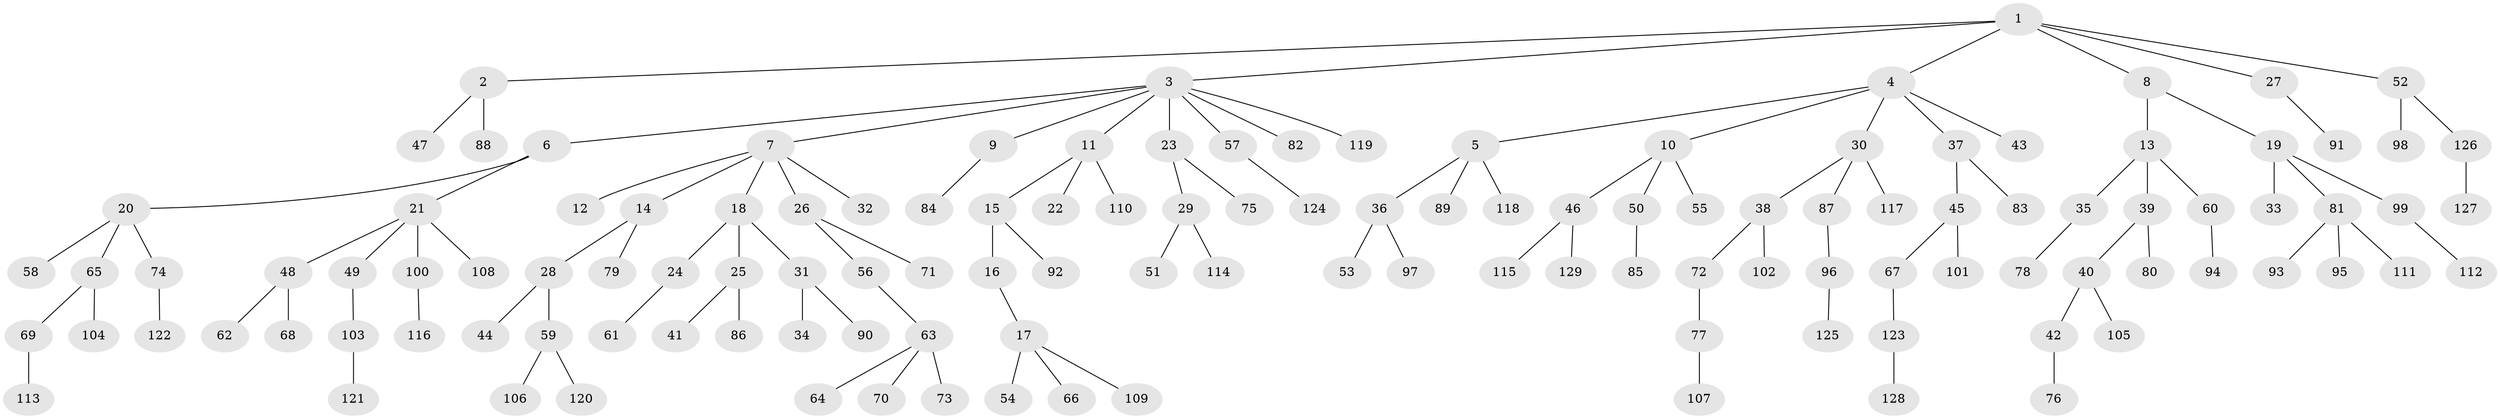 // Generated by graph-tools (version 1.1) at 2025/15/03/09/25 04:15:34]
// undirected, 129 vertices, 128 edges
graph export_dot {
graph [start="1"]
  node [color=gray90,style=filled];
  1;
  2;
  3;
  4;
  5;
  6;
  7;
  8;
  9;
  10;
  11;
  12;
  13;
  14;
  15;
  16;
  17;
  18;
  19;
  20;
  21;
  22;
  23;
  24;
  25;
  26;
  27;
  28;
  29;
  30;
  31;
  32;
  33;
  34;
  35;
  36;
  37;
  38;
  39;
  40;
  41;
  42;
  43;
  44;
  45;
  46;
  47;
  48;
  49;
  50;
  51;
  52;
  53;
  54;
  55;
  56;
  57;
  58;
  59;
  60;
  61;
  62;
  63;
  64;
  65;
  66;
  67;
  68;
  69;
  70;
  71;
  72;
  73;
  74;
  75;
  76;
  77;
  78;
  79;
  80;
  81;
  82;
  83;
  84;
  85;
  86;
  87;
  88;
  89;
  90;
  91;
  92;
  93;
  94;
  95;
  96;
  97;
  98;
  99;
  100;
  101;
  102;
  103;
  104;
  105;
  106;
  107;
  108;
  109;
  110;
  111;
  112;
  113;
  114;
  115;
  116;
  117;
  118;
  119;
  120;
  121;
  122;
  123;
  124;
  125;
  126;
  127;
  128;
  129;
  1 -- 2;
  1 -- 3;
  1 -- 4;
  1 -- 8;
  1 -- 27;
  1 -- 52;
  2 -- 47;
  2 -- 88;
  3 -- 6;
  3 -- 7;
  3 -- 9;
  3 -- 11;
  3 -- 23;
  3 -- 57;
  3 -- 82;
  3 -- 119;
  4 -- 5;
  4 -- 10;
  4 -- 30;
  4 -- 37;
  4 -- 43;
  5 -- 36;
  5 -- 89;
  5 -- 118;
  6 -- 20;
  6 -- 21;
  7 -- 12;
  7 -- 14;
  7 -- 18;
  7 -- 26;
  7 -- 32;
  8 -- 13;
  8 -- 19;
  9 -- 84;
  10 -- 46;
  10 -- 50;
  10 -- 55;
  11 -- 15;
  11 -- 22;
  11 -- 110;
  13 -- 35;
  13 -- 39;
  13 -- 60;
  14 -- 28;
  14 -- 79;
  15 -- 16;
  15 -- 92;
  16 -- 17;
  17 -- 54;
  17 -- 66;
  17 -- 109;
  18 -- 24;
  18 -- 25;
  18 -- 31;
  19 -- 33;
  19 -- 81;
  19 -- 99;
  20 -- 58;
  20 -- 65;
  20 -- 74;
  21 -- 48;
  21 -- 49;
  21 -- 100;
  21 -- 108;
  23 -- 29;
  23 -- 75;
  24 -- 61;
  25 -- 41;
  25 -- 86;
  26 -- 56;
  26 -- 71;
  27 -- 91;
  28 -- 44;
  28 -- 59;
  29 -- 51;
  29 -- 114;
  30 -- 38;
  30 -- 87;
  30 -- 117;
  31 -- 34;
  31 -- 90;
  35 -- 78;
  36 -- 53;
  36 -- 97;
  37 -- 45;
  37 -- 83;
  38 -- 72;
  38 -- 102;
  39 -- 40;
  39 -- 80;
  40 -- 42;
  40 -- 105;
  42 -- 76;
  45 -- 67;
  45 -- 101;
  46 -- 115;
  46 -- 129;
  48 -- 62;
  48 -- 68;
  49 -- 103;
  50 -- 85;
  52 -- 98;
  52 -- 126;
  56 -- 63;
  57 -- 124;
  59 -- 106;
  59 -- 120;
  60 -- 94;
  63 -- 64;
  63 -- 70;
  63 -- 73;
  65 -- 69;
  65 -- 104;
  67 -- 123;
  69 -- 113;
  72 -- 77;
  74 -- 122;
  77 -- 107;
  81 -- 93;
  81 -- 95;
  81 -- 111;
  87 -- 96;
  96 -- 125;
  99 -- 112;
  100 -- 116;
  103 -- 121;
  123 -- 128;
  126 -- 127;
}

